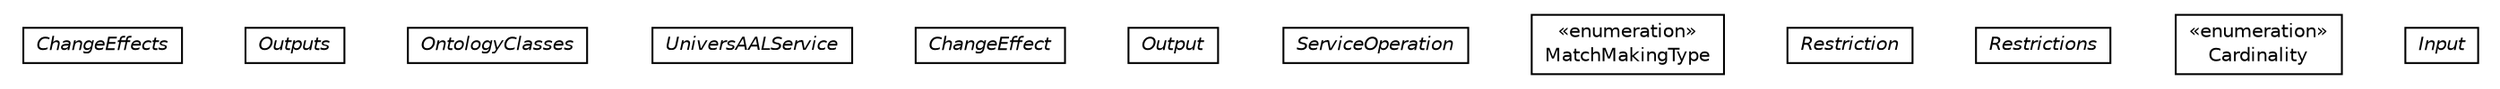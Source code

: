 #!/usr/local/bin/dot
#
# Class diagram 
# Generated by UMLGraph version R5_6-24-gf6e263 (http://www.umlgraph.org/)
#

digraph G {
	edge [fontname="Helvetica",fontsize=10,labelfontname="Helvetica",labelfontsize=10];
	node [fontname="Helvetica",fontsize=10,shape=plaintext];
	nodesep=0.25;
	ranksep=0.5;
	// org.universAAL.middleware.api.annotation.ChangeEffects
	c58242 [label=<<table title="org.universAAL.middleware.api.annotation.ChangeEffects" border="0" cellborder="1" cellspacing="0" cellpadding="2" port="p" href="./ChangeEffects.html">
		<tr><td><table border="0" cellspacing="0" cellpadding="1">
<tr><td align="center" balign="center"><font face="Helvetica-Oblique"> ChangeEffects </font></td></tr>
		</table></td></tr>
		</table>>, URL="./ChangeEffects.html", fontname="Helvetica", fontcolor="black", fontsize=10.0];
	// org.universAAL.middleware.api.annotation.Outputs
	c58243 [label=<<table title="org.universAAL.middleware.api.annotation.Outputs" border="0" cellborder="1" cellspacing="0" cellpadding="2" port="p" href="./Outputs.html">
		<tr><td><table border="0" cellspacing="0" cellpadding="1">
<tr><td align="center" balign="center"><font face="Helvetica-Oblique"> Outputs </font></td></tr>
		</table></td></tr>
		</table>>, URL="./Outputs.html", fontname="Helvetica", fontcolor="black", fontsize=10.0];
	// org.universAAL.middleware.api.annotation.OntologyClasses
	c58244 [label=<<table title="org.universAAL.middleware.api.annotation.OntologyClasses" border="0" cellborder="1" cellspacing="0" cellpadding="2" port="p" href="./OntologyClasses.html">
		<tr><td><table border="0" cellspacing="0" cellpadding="1">
<tr><td align="center" balign="center"><font face="Helvetica-Oblique"> OntologyClasses </font></td></tr>
		</table></td></tr>
		</table>>, URL="./OntologyClasses.html", fontname="Helvetica", fontcolor="black", fontsize=10.0];
	// org.universAAL.middleware.api.annotation.UniversAALService
	c58245 [label=<<table title="org.universAAL.middleware.api.annotation.UniversAALService" border="0" cellborder="1" cellspacing="0" cellpadding="2" port="p" href="./UniversAALService.html">
		<tr><td><table border="0" cellspacing="0" cellpadding="1">
<tr><td align="center" balign="center"><font face="Helvetica-Oblique"> UniversAALService </font></td></tr>
		</table></td></tr>
		</table>>, URL="./UniversAALService.html", fontname="Helvetica", fontcolor="black", fontsize=10.0];
	// org.universAAL.middleware.api.annotation.ChangeEffect
	c58246 [label=<<table title="org.universAAL.middleware.api.annotation.ChangeEffect" border="0" cellborder="1" cellspacing="0" cellpadding="2" port="p" href="./ChangeEffect.html">
		<tr><td><table border="0" cellspacing="0" cellpadding="1">
<tr><td align="center" balign="center"><font face="Helvetica-Oblique"> ChangeEffect </font></td></tr>
		</table></td></tr>
		</table>>, URL="./ChangeEffect.html", fontname="Helvetica", fontcolor="black", fontsize=10.0];
	// org.universAAL.middleware.api.annotation.Output
	c58247 [label=<<table title="org.universAAL.middleware.api.annotation.Output" border="0" cellborder="1" cellspacing="0" cellpadding="2" port="p" href="./Output.html">
		<tr><td><table border="0" cellspacing="0" cellpadding="1">
<tr><td align="center" balign="center"><font face="Helvetica-Oblique"> Output </font></td></tr>
		</table></td></tr>
		</table>>, URL="./Output.html", fontname="Helvetica", fontcolor="black", fontsize=10.0];
	// org.universAAL.middleware.api.annotation.ServiceOperation
	c58248 [label=<<table title="org.universAAL.middleware.api.annotation.ServiceOperation" border="0" cellborder="1" cellspacing="0" cellpadding="2" port="p" href="./ServiceOperation.html">
		<tr><td><table border="0" cellspacing="0" cellpadding="1">
<tr><td align="center" balign="center"><font face="Helvetica-Oblique"> ServiceOperation </font></td></tr>
		</table></td></tr>
		</table>>, URL="./ServiceOperation.html", fontname="Helvetica", fontcolor="black", fontsize=10.0];
	// org.universAAL.middleware.api.annotation.ServiceOperation.MatchMakingType
	c58249 [label=<<table title="org.universAAL.middleware.api.annotation.ServiceOperation.MatchMakingType" border="0" cellborder="1" cellspacing="0" cellpadding="2" port="p" href="./ServiceOperation.MatchMakingType.html">
		<tr><td><table border="0" cellspacing="0" cellpadding="1">
<tr><td align="center" balign="center"> &#171;enumeration&#187; </td></tr>
<tr><td align="center" balign="center"> MatchMakingType </td></tr>
		</table></td></tr>
		</table>>, URL="./ServiceOperation.MatchMakingType.html", fontname="Helvetica", fontcolor="black", fontsize=10.0];
	// org.universAAL.middleware.api.annotation.Restriction
	c58250 [label=<<table title="org.universAAL.middleware.api.annotation.Restriction" border="0" cellborder="1" cellspacing="0" cellpadding="2" port="p" href="./Restriction.html">
		<tr><td><table border="0" cellspacing="0" cellpadding="1">
<tr><td align="center" balign="center"><font face="Helvetica-Oblique"> Restriction </font></td></tr>
		</table></td></tr>
		</table>>, URL="./Restriction.html", fontname="Helvetica", fontcolor="black", fontsize=10.0];
	// org.universAAL.middleware.api.annotation.Restrictions
	c58251 [label=<<table title="org.universAAL.middleware.api.annotation.Restrictions" border="0" cellborder="1" cellspacing="0" cellpadding="2" port="p" href="./Restrictions.html">
		<tr><td><table border="0" cellspacing="0" cellpadding="1">
<tr><td align="center" balign="center"><font face="Helvetica-Oblique"> Restrictions </font></td></tr>
		</table></td></tr>
		</table>>, URL="./Restrictions.html", fontname="Helvetica", fontcolor="black", fontsize=10.0];
	// org.universAAL.middleware.api.annotation.Cardinality
	c58252 [label=<<table title="org.universAAL.middleware.api.annotation.Cardinality" border="0" cellborder="1" cellspacing="0" cellpadding="2" port="p" href="./Cardinality.html">
		<tr><td><table border="0" cellspacing="0" cellpadding="1">
<tr><td align="center" balign="center"> &#171;enumeration&#187; </td></tr>
<tr><td align="center" balign="center"> Cardinality </td></tr>
		</table></td></tr>
		</table>>, URL="./Cardinality.html", fontname="Helvetica", fontcolor="black", fontsize=10.0];
	// org.universAAL.middleware.api.annotation.Input
	c58253 [label=<<table title="org.universAAL.middleware.api.annotation.Input" border="0" cellborder="1" cellspacing="0" cellpadding="2" port="p" href="./Input.html">
		<tr><td><table border="0" cellspacing="0" cellpadding="1">
<tr><td align="center" balign="center"><font face="Helvetica-Oblique"> Input </font></td></tr>
		</table></td></tr>
		</table>>, URL="./Input.html", fontname="Helvetica", fontcolor="black", fontsize=10.0];
}

